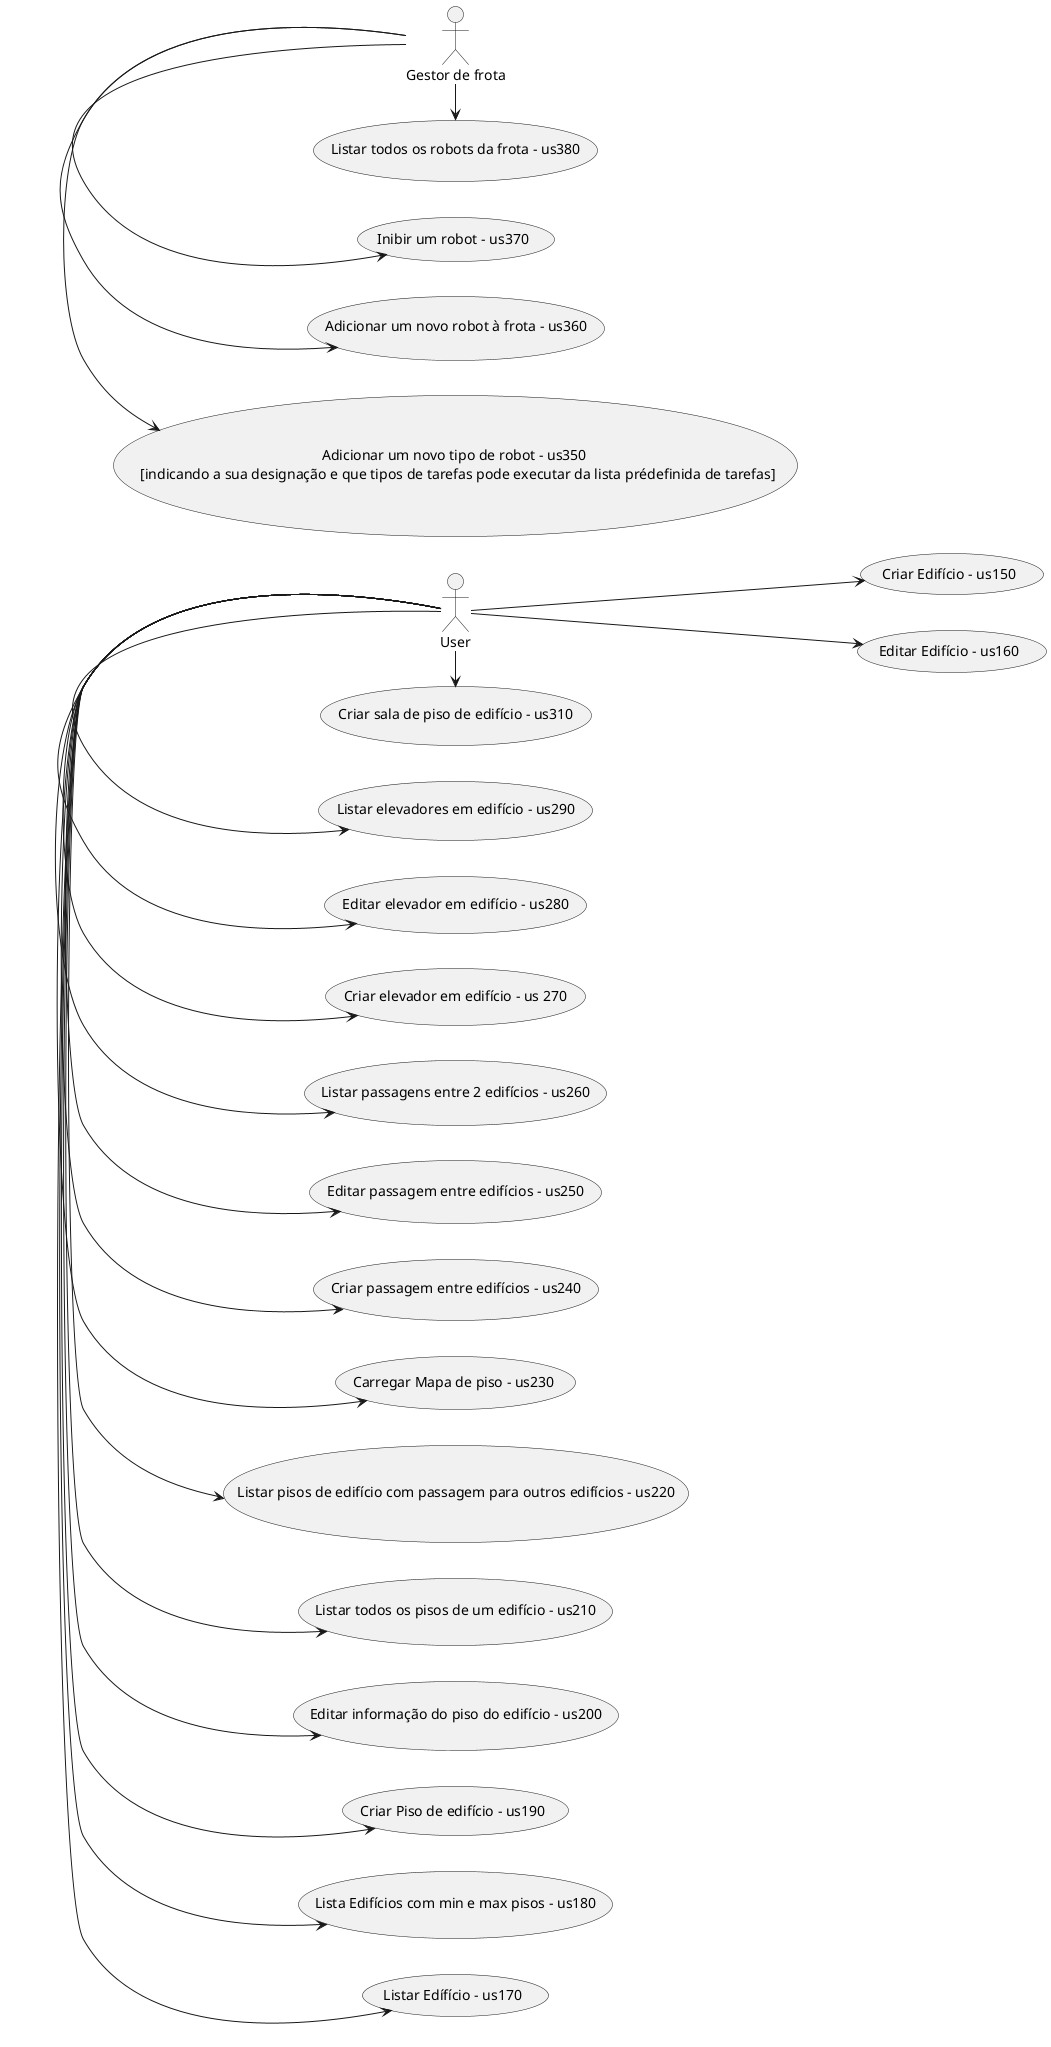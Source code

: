 @startuml
'https://plantuml.com/use-case-diagram

left to right direction

:User: as User
:Gestor de frota: as frota

'-----------------
User --> (Criar Edifício - us150)
User --> (Editar Edifício - us160)
User -> (Listar Edífício - us170)
User -> (Lista Edifícios com min e max pisos - us180)
User -> (Criar Piso de edifício - us190)
User -> (Editar informação do piso do edifício - us200)
User -> (Listar todos os pisos de um edifício - us210)
User -> (Listar pisos de edifício com passagem para outros edifícios - us220)
User -> (Carregar Mapa de piso - us230)
User -> (Criar passagem entre edifícios - us240)
User -> (Editar passagem entre edifícios - us250)
User -> (Listar passagens entre 2 edifícios - us260)
User -> (Criar elevador em edifício - us 270)
User -> (Editar elevador em edifício - us280)
User -> (Listar elevadores em edifício - us290)
User -> (Criar sala de piso de edifício - us310)

frota -> (Adicionar um novo tipo de robot - us350 \n [indicando a sua designação e que tipos de tarefas pode executar da lista prédefinida de tarefas])
frota -> (Adicionar um novo robot à frota - us360)
frota -> (Inibir um robot - us370)
frota -> (Listar todos os robots da frota - us380)

@enduml